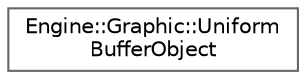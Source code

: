 digraph "Gráfico de jerarquía de clases"
{
 // LATEX_PDF_SIZE
  bgcolor="transparent";
  edge [fontname=Helvetica,fontsize=10,labelfontname=Helvetica,labelfontsize=10];
  node [fontname=Helvetica,fontsize=10,shape=box,height=0.2,width=0.4];
  rankdir="LR";
  Node0 [id="Node000000",label="Engine::Graphic::Uniform\lBufferObject",height=0.2,width=0.4,color="grey40", fillcolor="white", style="filled",URL="$struct_engine_1_1_graphic_1_1_uniform_buffer_object.html",tooltip=" "];
}
